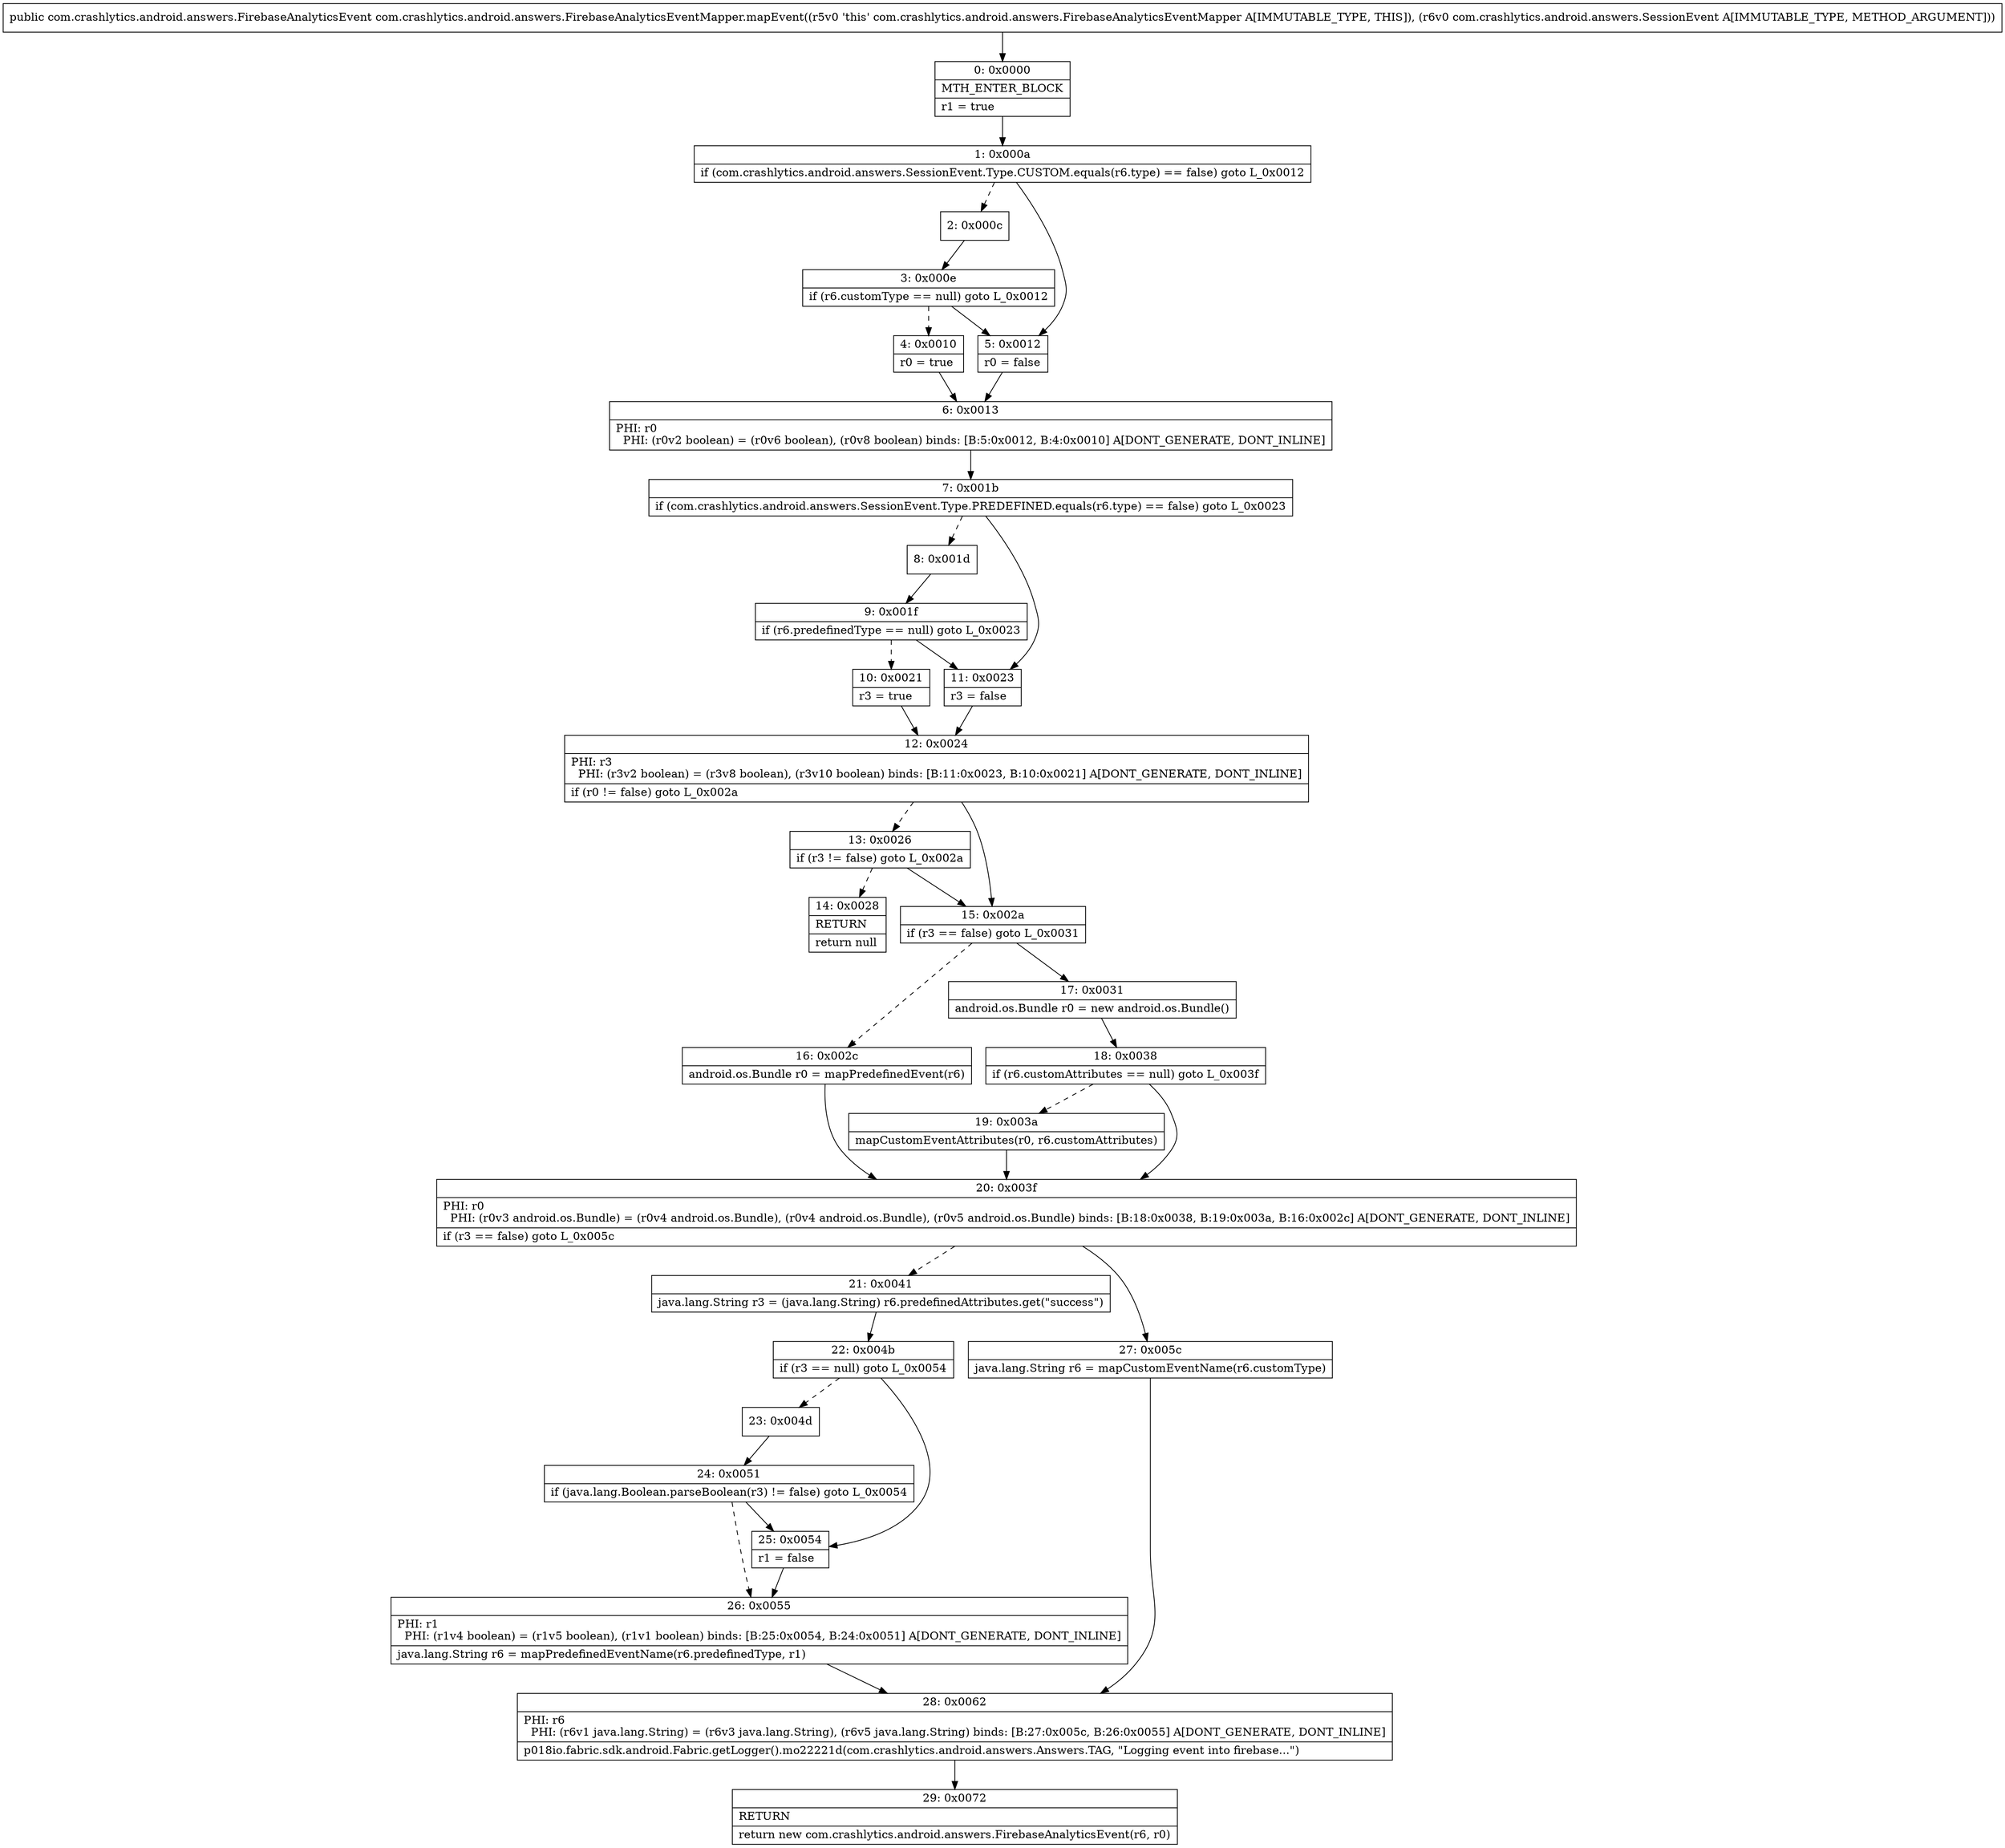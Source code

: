 digraph "CFG forcom.crashlytics.android.answers.FirebaseAnalyticsEventMapper.mapEvent(Lcom\/crashlytics\/android\/answers\/SessionEvent;)Lcom\/crashlytics\/android\/answers\/FirebaseAnalyticsEvent;" {
Node_0 [shape=record,label="{0\:\ 0x0000|MTH_ENTER_BLOCK\l|r1 = true\l}"];
Node_1 [shape=record,label="{1\:\ 0x000a|if (com.crashlytics.android.answers.SessionEvent.Type.CUSTOM.equals(r6.type) == false) goto L_0x0012\l}"];
Node_2 [shape=record,label="{2\:\ 0x000c}"];
Node_3 [shape=record,label="{3\:\ 0x000e|if (r6.customType == null) goto L_0x0012\l}"];
Node_4 [shape=record,label="{4\:\ 0x0010|r0 = true\l}"];
Node_5 [shape=record,label="{5\:\ 0x0012|r0 = false\l}"];
Node_6 [shape=record,label="{6\:\ 0x0013|PHI: r0 \l  PHI: (r0v2 boolean) = (r0v6 boolean), (r0v8 boolean) binds: [B:5:0x0012, B:4:0x0010] A[DONT_GENERATE, DONT_INLINE]\l}"];
Node_7 [shape=record,label="{7\:\ 0x001b|if (com.crashlytics.android.answers.SessionEvent.Type.PREDEFINED.equals(r6.type) == false) goto L_0x0023\l}"];
Node_8 [shape=record,label="{8\:\ 0x001d}"];
Node_9 [shape=record,label="{9\:\ 0x001f|if (r6.predefinedType == null) goto L_0x0023\l}"];
Node_10 [shape=record,label="{10\:\ 0x0021|r3 = true\l}"];
Node_11 [shape=record,label="{11\:\ 0x0023|r3 = false\l}"];
Node_12 [shape=record,label="{12\:\ 0x0024|PHI: r3 \l  PHI: (r3v2 boolean) = (r3v8 boolean), (r3v10 boolean) binds: [B:11:0x0023, B:10:0x0021] A[DONT_GENERATE, DONT_INLINE]\l|if (r0 != false) goto L_0x002a\l}"];
Node_13 [shape=record,label="{13\:\ 0x0026|if (r3 != false) goto L_0x002a\l}"];
Node_14 [shape=record,label="{14\:\ 0x0028|RETURN\l|return null\l}"];
Node_15 [shape=record,label="{15\:\ 0x002a|if (r3 == false) goto L_0x0031\l}"];
Node_16 [shape=record,label="{16\:\ 0x002c|android.os.Bundle r0 = mapPredefinedEvent(r6)\l}"];
Node_17 [shape=record,label="{17\:\ 0x0031|android.os.Bundle r0 = new android.os.Bundle()\l}"];
Node_18 [shape=record,label="{18\:\ 0x0038|if (r6.customAttributes == null) goto L_0x003f\l}"];
Node_19 [shape=record,label="{19\:\ 0x003a|mapCustomEventAttributes(r0, r6.customAttributes)\l}"];
Node_20 [shape=record,label="{20\:\ 0x003f|PHI: r0 \l  PHI: (r0v3 android.os.Bundle) = (r0v4 android.os.Bundle), (r0v4 android.os.Bundle), (r0v5 android.os.Bundle) binds: [B:18:0x0038, B:19:0x003a, B:16:0x002c] A[DONT_GENERATE, DONT_INLINE]\l|if (r3 == false) goto L_0x005c\l}"];
Node_21 [shape=record,label="{21\:\ 0x0041|java.lang.String r3 = (java.lang.String) r6.predefinedAttributes.get(\"success\")\l}"];
Node_22 [shape=record,label="{22\:\ 0x004b|if (r3 == null) goto L_0x0054\l}"];
Node_23 [shape=record,label="{23\:\ 0x004d}"];
Node_24 [shape=record,label="{24\:\ 0x0051|if (java.lang.Boolean.parseBoolean(r3) != false) goto L_0x0054\l}"];
Node_25 [shape=record,label="{25\:\ 0x0054|r1 = false\l}"];
Node_26 [shape=record,label="{26\:\ 0x0055|PHI: r1 \l  PHI: (r1v4 boolean) = (r1v5 boolean), (r1v1 boolean) binds: [B:25:0x0054, B:24:0x0051] A[DONT_GENERATE, DONT_INLINE]\l|java.lang.String r6 = mapPredefinedEventName(r6.predefinedType, r1)\l}"];
Node_27 [shape=record,label="{27\:\ 0x005c|java.lang.String r6 = mapCustomEventName(r6.customType)\l}"];
Node_28 [shape=record,label="{28\:\ 0x0062|PHI: r6 \l  PHI: (r6v1 java.lang.String) = (r6v3 java.lang.String), (r6v5 java.lang.String) binds: [B:27:0x005c, B:26:0x0055] A[DONT_GENERATE, DONT_INLINE]\l|p018io.fabric.sdk.android.Fabric.getLogger().mo22221d(com.crashlytics.android.answers.Answers.TAG, \"Logging event into firebase...\")\l}"];
Node_29 [shape=record,label="{29\:\ 0x0072|RETURN\l|return new com.crashlytics.android.answers.FirebaseAnalyticsEvent(r6, r0)\l}"];
MethodNode[shape=record,label="{public com.crashlytics.android.answers.FirebaseAnalyticsEvent com.crashlytics.android.answers.FirebaseAnalyticsEventMapper.mapEvent((r5v0 'this' com.crashlytics.android.answers.FirebaseAnalyticsEventMapper A[IMMUTABLE_TYPE, THIS]), (r6v0 com.crashlytics.android.answers.SessionEvent A[IMMUTABLE_TYPE, METHOD_ARGUMENT])) }"];
MethodNode -> Node_0;
Node_0 -> Node_1;
Node_1 -> Node_2[style=dashed];
Node_1 -> Node_5;
Node_2 -> Node_3;
Node_3 -> Node_4[style=dashed];
Node_3 -> Node_5;
Node_4 -> Node_6;
Node_5 -> Node_6;
Node_6 -> Node_7;
Node_7 -> Node_8[style=dashed];
Node_7 -> Node_11;
Node_8 -> Node_9;
Node_9 -> Node_10[style=dashed];
Node_9 -> Node_11;
Node_10 -> Node_12;
Node_11 -> Node_12;
Node_12 -> Node_13[style=dashed];
Node_12 -> Node_15;
Node_13 -> Node_14[style=dashed];
Node_13 -> Node_15;
Node_15 -> Node_16[style=dashed];
Node_15 -> Node_17;
Node_16 -> Node_20;
Node_17 -> Node_18;
Node_18 -> Node_19[style=dashed];
Node_18 -> Node_20;
Node_19 -> Node_20;
Node_20 -> Node_21[style=dashed];
Node_20 -> Node_27;
Node_21 -> Node_22;
Node_22 -> Node_23[style=dashed];
Node_22 -> Node_25;
Node_23 -> Node_24;
Node_24 -> Node_25;
Node_24 -> Node_26[style=dashed];
Node_25 -> Node_26;
Node_26 -> Node_28;
Node_27 -> Node_28;
Node_28 -> Node_29;
}

